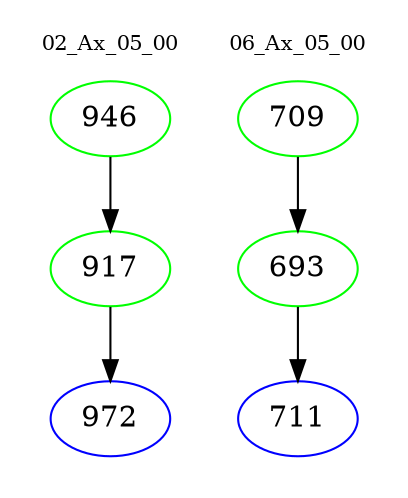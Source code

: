 digraph{
subgraph cluster_0 {
color = white
label = "02_Ax_05_00";
fontsize=10;
T0_946 [label="946", color="green"]
T0_946 -> T0_917 [color="black"]
T0_917 [label="917", color="green"]
T0_917 -> T0_972 [color="black"]
T0_972 [label="972", color="blue"]
}
subgraph cluster_1 {
color = white
label = "06_Ax_05_00";
fontsize=10;
T1_709 [label="709", color="green"]
T1_709 -> T1_693 [color="black"]
T1_693 [label="693", color="green"]
T1_693 -> T1_711 [color="black"]
T1_711 [label="711", color="blue"]
}
}
